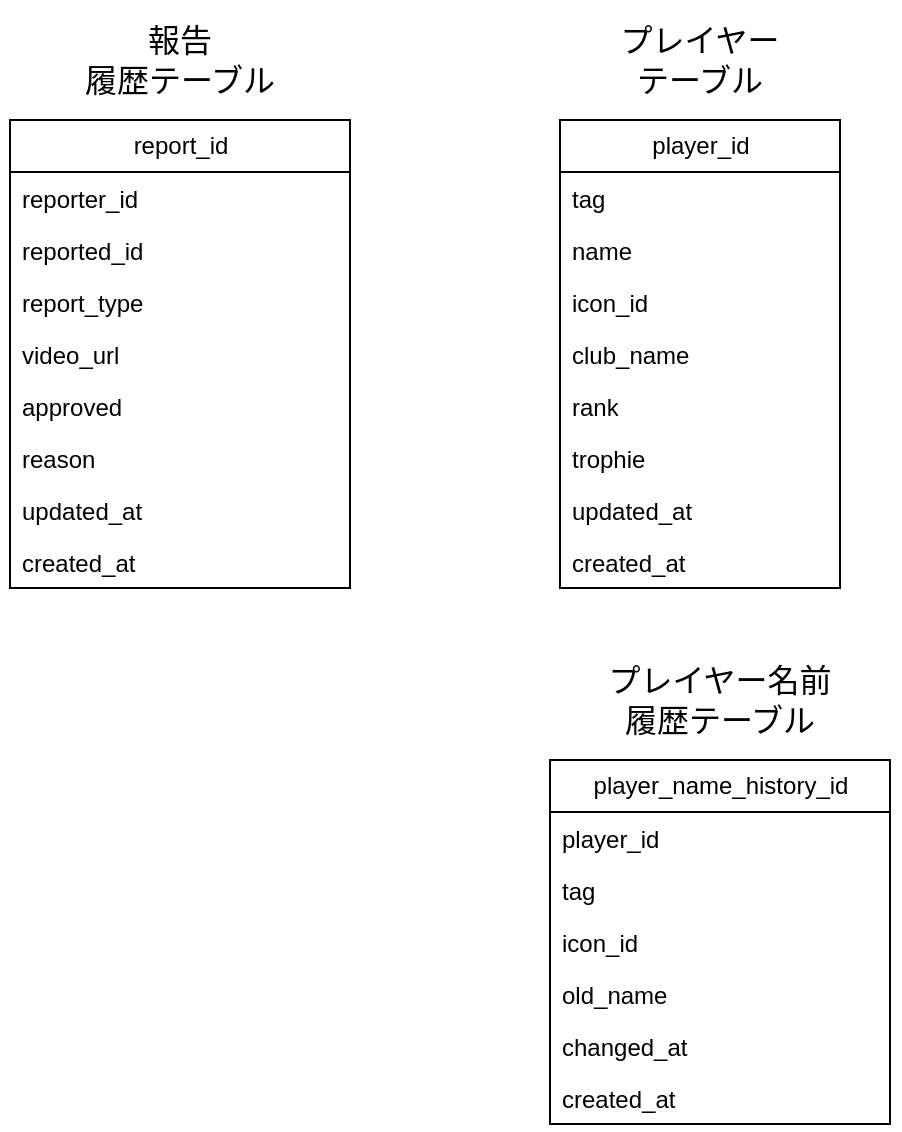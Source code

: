 <mxfile version="28.2.5">
  <diagram name="ページ1" id="G9lI8rEgrF65ufz5V-ma">
    <mxGraphModel dx="1743" dy="733" grid="1" gridSize="10" guides="1" tooltips="1" connect="1" arrows="1" fold="1" page="1" pageScale="1" pageWidth="827" pageHeight="1169" math="0" shadow="0">
      <root>
        <mxCell id="0" />
        <mxCell id="1" parent="0" />
        <mxCell id="s15XIS5COg8kaGieESkB-1" value="&lt;span style=&quot;font-size: 16px;&quot;&gt;プレイヤー&lt;/span&gt;&lt;div&gt;&lt;span style=&quot;font-size: 16px;&quot;&gt;テーブル&lt;/span&gt;&lt;/div&gt;" style="text;html=1;align=center;verticalAlign=middle;whiteSpace=wrap;rounded=0;" parent="1" vertex="1">
          <mxGeometry x="110" y="150" width="180" height="60" as="geometry" />
        </mxCell>
        <mxCell id="O2LhiU1FDyBXa97s_hBG-1" value="&lt;span style=&quot;font-size: 16px;&quot;&gt;プレイヤー名前&lt;/span&gt;&lt;div&gt;&lt;span style=&quot;font-size: 16px;&quot;&gt;履歴&lt;/span&gt;&lt;span style=&quot;font-size: 16px; background-color: transparent; color: light-dark(rgb(0, 0, 0), rgb(255, 255, 255));&quot;&gt;テーブル&lt;/span&gt;&lt;/div&gt;" style="text;html=1;align=center;verticalAlign=middle;whiteSpace=wrap;rounded=0;" vertex="1" parent="1">
          <mxGeometry x="120" y="470" width="180" height="60" as="geometry" />
        </mxCell>
        <mxCell id="O2LhiU1FDyBXa97s_hBG-2" value="&lt;span style=&quot;font-size: 16px;&quot;&gt;報告&lt;/span&gt;&lt;br&gt;&lt;div&gt;&lt;span style=&quot;font-size: 16px;&quot;&gt;履歴テーブル&lt;/span&gt;&lt;/div&gt;" style="text;html=1;align=center;verticalAlign=middle;whiteSpace=wrap;rounded=0;" vertex="1" parent="1">
          <mxGeometry x="-150" y="150" width="180" height="60" as="geometry" />
        </mxCell>
        <mxCell id="O2LhiU1FDyBXa97s_hBG-5" value="player_id" style="swimlane;fontStyle=0;childLayout=stackLayout;horizontal=1;startSize=26;fillColor=none;horizontalStack=0;resizeParent=1;resizeParentMax=0;resizeLast=0;collapsible=1;marginBottom=0;html=1;" vertex="1" parent="1">
          <mxGeometry x="130" y="210" width="140" height="234" as="geometry" />
        </mxCell>
        <mxCell id="O2LhiU1FDyBXa97s_hBG-6" value="tag" style="text;strokeColor=none;fillColor=none;align=left;verticalAlign=top;spacingLeft=4;spacingRight=4;overflow=hidden;rotatable=0;points=[[0,0.5],[1,0.5]];portConstraint=eastwest;whiteSpace=wrap;html=1;" vertex="1" parent="O2LhiU1FDyBXa97s_hBG-5">
          <mxGeometry y="26" width="140" height="26" as="geometry" />
        </mxCell>
        <mxCell id="O2LhiU1FDyBXa97s_hBG-28" value="name" style="text;strokeColor=none;fillColor=none;align=left;verticalAlign=top;spacingLeft=4;spacingRight=4;overflow=hidden;rotatable=0;points=[[0,0.5],[1,0.5]];portConstraint=eastwest;whiteSpace=wrap;html=1;" vertex="1" parent="O2LhiU1FDyBXa97s_hBG-5">
          <mxGeometry y="52" width="140" height="26" as="geometry" />
        </mxCell>
        <mxCell id="O2LhiU1FDyBXa97s_hBG-7" value="icon_id" style="text;strokeColor=none;fillColor=none;align=left;verticalAlign=top;spacingLeft=4;spacingRight=4;overflow=hidden;rotatable=0;points=[[0,0.5],[1,0.5]];portConstraint=eastwest;whiteSpace=wrap;html=1;" vertex="1" parent="O2LhiU1FDyBXa97s_hBG-5">
          <mxGeometry y="78" width="140" height="26" as="geometry" />
        </mxCell>
        <mxCell id="O2LhiU1FDyBXa97s_hBG-8" value="club_name" style="text;strokeColor=none;fillColor=none;align=left;verticalAlign=top;spacingLeft=4;spacingRight=4;overflow=hidden;rotatable=0;points=[[0,0.5],[1,0.5]];portConstraint=eastwest;whiteSpace=wrap;html=1;" vertex="1" parent="O2LhiU1FDyBXa97s_hBG-5">
          <mxGeometry y="104" width="140" height="26" as="geometry" />
        </mxCell>
        <mxCell id="O2LhiU1FDyBXa97s_hBG-9" value="rank" style="text;strokeColor=none;fillColor=none;align=left;verticalAlign=top;spacingLeft=4;spacingRight=4;overflow=hidden;rotatable=0;points=[[0,0.5],[1,0.5]];portConstraint=eastwest;whiteSpace=wrap;html=1;" vertex="1" parent="O2LhiU1FDyBXa97s_hBG-5">
          <mxGeometry y="130" width="140" height="26" as="geometry" />
        </mxCell>
        <mxCell id="O2LhiU1FDyBXa97s_hBG-10" value="trophie" style="text;strokeColor=none;fillColor=none;align=left;verticalAlign=top;spacingLeft=4;spacingRight=4;overflow=hidden;rotatable=0;points=[[0,0.5],[1,0.5]];portConstraint=eastwest;whiteSpace=wrap;html=1;" vertex="1" parent="O2LhiU1FDyBXa97s_hBG-5">
          <mxGeometry y="156" width="140" height="26" as="geometry" />
        </mxCell>
        <mxCell id="O2LhiU1FDyBXa97s_hBG-11" value="updated_at" style="text;strokeColor=none;fillColor=none;align=left;verticalAlign=top;spacingLeft=4;spacingRight=4;overflow=hidden;rotatable=0;points=[[0,0.5],[1,0.5]];portConstraint=eastwest;whiteSpace=wrap;html=1;" vertex="1" parent="O2LhiU1FDyBXa97s_hBG-5">
          <mxGeometry y="182" width="140" height="26" as="geometry" />
        </mxCell>
        <mxCell id="O2LhiU1FDyBXa97s_hBG-12" value="created_at" style="text;strokeColor=none;fillColor=none;align=left;verticalAlign=top;spacingLeft=4;spacingRight=4;overflow=hidden;rotatable=0;points=[[0,0.5],[1,0.5]];portConstraint=eastwest;whiteSpace=wrap;html=1;" vertex="1" parent="O2LhiU1FDyBXa97s_hBG-5">
          <mxGeometry y="208" width="140" height="26" as="geometry" />
        </mxCell>
        <mxCell id="O2LhiU1FDyBXa97s_hBG-13" value="player_name_history_id" style="swimlane;fontStyle=0;childLayout=stackLayout;horizontal=1;startSize=26;fillColor=none;horizontalStack=0;resizeParent=1;resizeParentMax=0;resizeLast=0;collapsible=1;marginBottom=0;html=1;" vertex="1" parent="1">
          <mxGeometry x="125" y="530" width="170" height="182" as="geometry" />
        </mxCell>
        <mxCell id="O2LhiU1FDyBXa97s_hBG-14" value="player_id" style="text;strokeColor=none;fillColor=none;align=left;verticalAlign=top;spacingLeft=4;spacingRight=4;overflow=hidden;rotatable=0;points=[[0,0.5],[1,0.5]];portConstraint=eastwest;whiteSpace=wrap;html=1;" vertex="1" parent="O2LhiU1FDyBXa97s_hBG-13">
          <mxGeometry y="26" width="170" height="26" as="geometry" />
        </mxCell>
        <mxCell id="O2LhiU1FDyBXa97s_hBG-30" value="tag" style="text;strokeColor=none;fillColor=none;align=left;verticalAlign=top;spacingLeft=4;spacingRight=4;overflow=hidden;rotatable=0;points=[[0,0.5],[1,0.5]];portConstraint=eastwest;whiteSpace=wrap;html=1;" vertex="1" parent="O2LhiU1FDyBXa97s_hBG-13">
          <mxGeometry y="52" width="170" height="26" as="geometry" />
        </mxCell>
        <mxCell id="O2LhiU1FDyBXa97s_hBG-15" value="icon_id" style="text;strokeColor=none;fillColor=none;align=left;verticalAlign=top;spacingLeft=4;spacingRight=4;overflow=hidden;rotatable=0;points=[[0,0.5],[1,0.5]];portConstraint=eastwest;whiteSpace=wrap;html=1;" vertex="1" parent="O2LhiU1FDyBXa97s_hBG-13">
          <mxGeometry y="78" width="170" height="26" as="geometry" />
        </mxCell>
        <mxCell id="O2LhiU1FDyBXa97s_hBG-16" value="old_name" style="text;strokeColor=none;fillColor=none;align=left;verticalAlign=top;spacingLeft=4;spacingRight=4;overflow=hidden;rotatable=0;points=[[0,0.5],[1,0.5]];portConstraint=eastwest;whiteSpace=wrap;html=1;" vertex="1" parent="O2LhiU1FDyBXa97s_hBG-13">
          <mxGeometry y="104" width="170" height="26" as="geometry" />
        </mxCell>
        <mxCell id="O2LhiU1FDyBXa97s_hBG-17" value="changed_at" style="text;strokeColor=none;fillColor=none;align=left;verticalAlign=top;spacingLeft=4;spacingRight=4;overflow=hidden;rotatable=0;points=[[0,0.5],[1,0.5]];portConstraint=eastwest;whiteSpace=wrap;html=1;" vertex="1" parent="O2LhiU1FDyBXa97s_hBG-13">
          <mxGeometry y="130" width="170" height="26" as="geometry" />
        </mxCell>
        <mxCell id="O2LhiU1FDyBXa97s_hBG-20" value="created_at" style="text;strokeColor=none;fillColor=none;align=left;verticalAlign=top;spacingLeft=4;spacingRight=4;overflow=hidden;rotatable=0;points=[[0,0.5],[1,0.5]];portConstraint=eastwest;whiteSpace=wrap;html=1;" vertex="1" parent="O2LhiU1FDyBXa97s_hBG-13">
          <mxGeometry y="156" width="170" height="26" as="geometry" />
        </mxCell>
        <mxCell id="O2LhiU1FDyBXa97s_hBG-40" value="report_id" style="swimlane;fontStyle=0;childLayout=stackLayout;horizontal=1;startSize=26;fillColor=none;horizontalStack=0;resizeParent=1;resizeParentMax=0;resizeLast=0;collapsible=1;marginBottom=0;html=1;" vertex="1" parent="1">
          <mxGeometry x="-145" y="210" width="170" height="234" as="geometry" />
        </mxCell>
        <mxCell id="O2LhiU1FDyBXa97s_hBG-41" value="reporter_id" style="text;strokeColor=none;fillColor=none;align=left;verticalAlign=top;spacingLeft=4;spacingRight=4;overflow=hidden;rotatable=0;points=[[0,0.5],[1,0.5]];portConstraint=eastwest;whiteSpace=wrap;html=1;" vertex="1" parent="O2LhiU1FDyBXa97s_hBG-40">
          <mxGeometry y="26" width="170" height="26" as="geometry" />
        </mxCell>
        <mxCell id="O2LhiU1FDyBXa97s_hBG-42" value="reported_id" style="text;strokeColor=none;fillColor=none;align=left;verticalAlign=top;spacingLeft=4;spacingRight=4;overflow=hidden;rotatable=0;points=[[0,0.5],[1,0.5]];portConstraint=eastwest;whiteSpace=wrap;html=1;" vertex="1" parent="O2LhiU1FDyBXa97s_hBG-40">
          <mxGeometry y="52" width="170" height="26" as="geometry" />
        </mxCell>
        <mxCell id="O2LhiU1FDyBXa97s_hBG-43" value="report_type" style="text;strokeColor=none;fillColor=none;align=left;verticalAlign=top;spacingLeft=4;spacingRight=4;overflow=hidden;rotatable=0;points=[[0,0.5],[1,0.5]];portConstraint=eastwest;whiteSpace=wrap;html=1;" vertex="1" parent="O2LhiU1FDyBXa97s_hBG-40">
          <mxGeometry y="78" width="170" height="26" as="geometry" />
        </mxCell>
        <mxCell id="O2LhiU1FDyBXa97s_hBG-44" value="video_url" style="text;strokeColor=none;fillColor=none;align=left;verticalAlign=top;spacingLeft=4;spacingRight=4;overflow=hidden;rotatable=0;points=[[0,0.5],[1,0.5]];portConstraint=eastwest;whiteSpace=wrap;html=1;" vertex="1" parent="O2LhiU1FDyBXa97s_hBG-40">
          <mxGeometry y="104" width="170" height="26" as="geometry" />
        </mxCell>
        <mxCell id="O2LhiU1FDyBXa97s_hBG-45" value="approved" style="text;strokeColor=none;fillColor=none;align=left;verticalAlign=top;spacingLeft=4;spacingRight=4;overflow=hidden;rotatable=0;points=[[0,0.5],[1,0.5]];portConstraint=eastwest;whiteSpace=wrap;html=1;" vertex="1" parent="O2LhiU1FDyBXa97s_hBG-40">
          <mxGeometry y="130" width="170" height="26" as="geometry" />
        </mxCell>
        <mxCell id="O2LhiU1FDyBXa97s_hBG-46" value="reason" style="text;strokeColor=none;fillColor=none;align=left;verticalAlign=top;spacingLeft=4;spacingRight=4;overflow=hidden;rotatable=0;points=[[0,0.5],[1,0.5]];portConstraint=eastwest;whiteSpace=wrap;html=1;" vertex="1" parent="O2LhiU1FDyBXa97s_hBG-40">
          <mxGeometry y="156" width="170" height="26" as="geometry" />
        </mxCell>
        <mxCell id="O2LhiU1FDyBXa97s_hBG-47" value="updated_at" style="text;strokeColor=none;fillColor=none;align=left;verticalAlign=top;spacingLeft=4;spacingRight=4;overflow=hidden;rotatable=0;points=[[0,0.5],[1,0.5]];portConstraint=eastwest;whiteSpace=wrap;html=1;" vertex="1" parent="O2LhiU1FDyBXa97s_hBG-40">
          <mxGeometry y="182" width="170" height="26" as="geometry" />
        </mxCell>
        <mxCell id="O2LhiU1FDyBXa97s_hBG-48" value="created_at" style="text;strokeColor=none;fillColor=none;align=left;verticalAlign=top;spacingLeft=4;spacingRight=4;overflow=hidden;rotatable=0;points=[[0,0.5],[1,0.5]];portConstraint=eastwest;whiteSpace=wrap;html=1;" vertex="1" parent="O2LhiU1FDyBXa97s_hBG-40">
          <mxGeometry y="208" width="170" height="26" as="geometry" />
        </mxCell>
      </root>
    </mxGraphModel>
  </diagram>
</mxfile>
